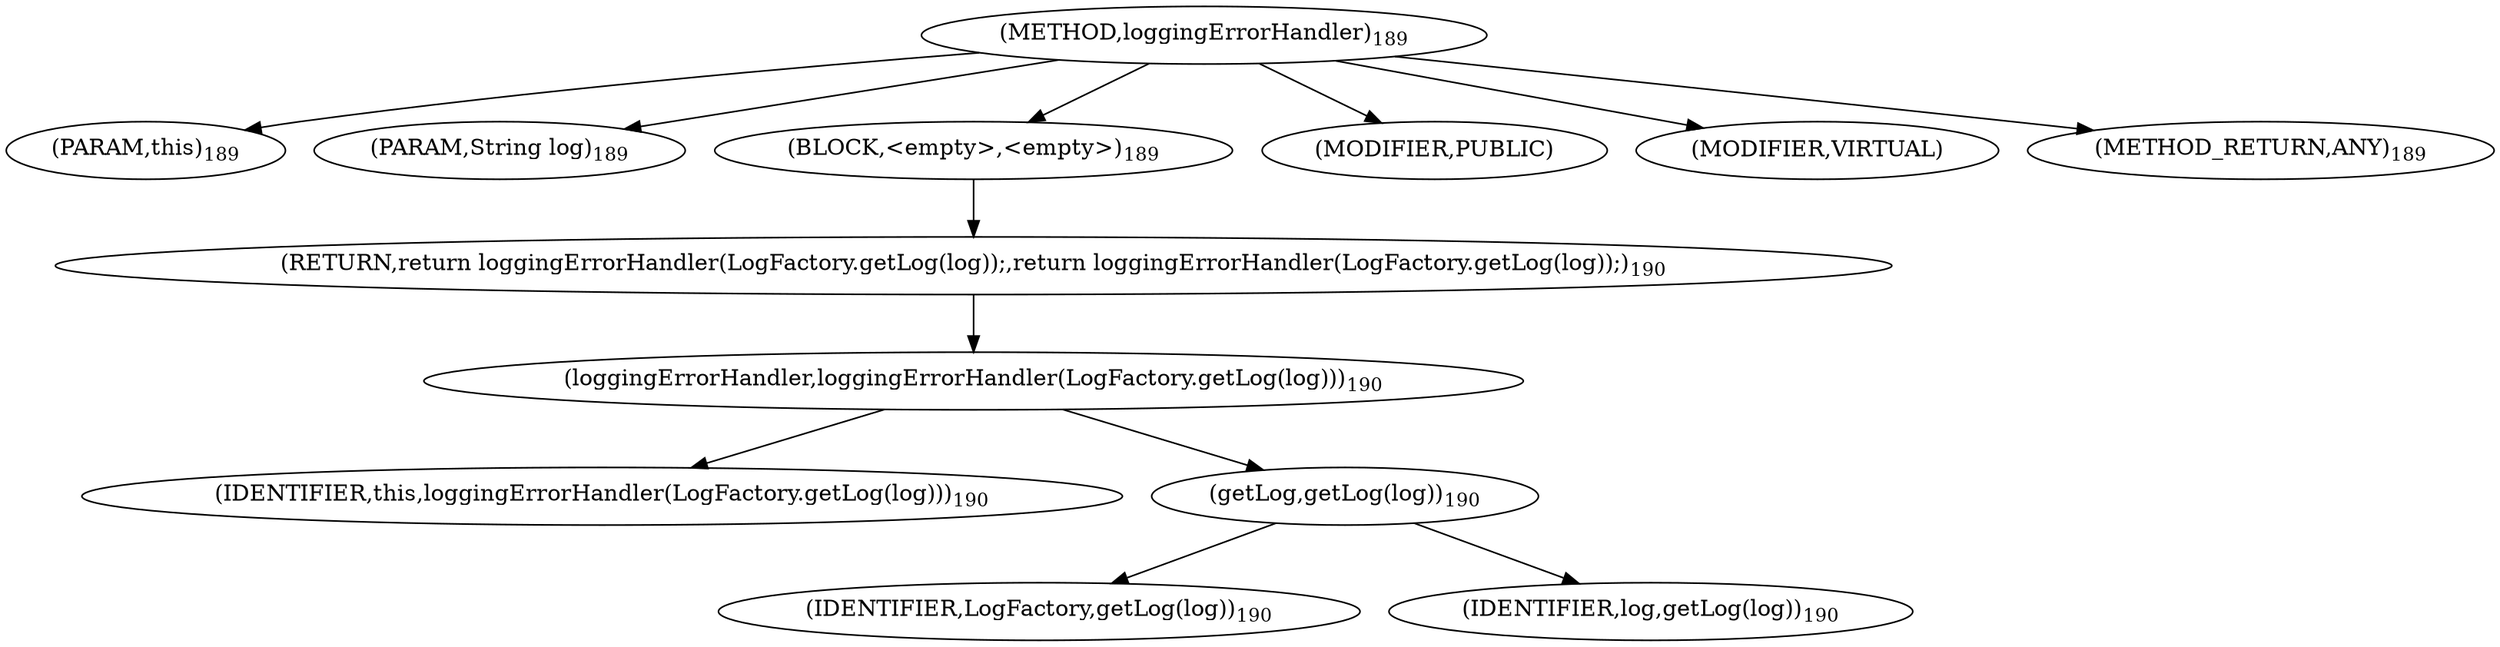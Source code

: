 digraph "loggingErrorHandler" {  
"377" [label = <(METHOD,loggingErrorHandler)<SUB>189</SUB>> ]
"18" [label = <(PARAM,this)<SUB>189</SUB>> ]
"378" [label = <(PARAM,String log)<SUB>189</SUB>> ]
"379" [label = <(BLOCK,&lt;empty&gt;,&lt;empty&gt;)<SUB>189</SUB>> ]
"380" [label = <(RETURN,return loggingErrorHandler(LogFactory.getLog(log));,return loggingErrorHandler(LogFactory.getLog(log));)<SUB>190</SUB>> ]
"381" [label = <(loggingErrorHandler,loggingErrorHandler(LogFactory.getLog(log)))<SUB>190</SUB>> ]
"17" [label = <(IDENTIFIER,this,loggingErrorHandler(LogFactory.getLog(log)))<SUB>190</SUB>> ]
"382" [label = <(getLog,getLog(log))<SUB>190</SUB>> ]
"383" [label = <(IDENTIFIER,LogFactory,getLog(log))<SUB>190</SUB>> ]
"384" [label = <(IDENTIFIER,log,getLog(log))<SUB>190</SUB>> ]
"385" [label = <(MODIFIER,PUBLIC)> ]
"386" [label = <(MODIFIER,VIRTUAL)> ]
"387" [label = <(METHOD_RETURN,ANY)<SUB>189</SUB>> ]
  "377" -> "18" 
  "377" -> "378" 
  "377" -> "379" 
  "377" -> "385" 
  "377" -> "386" 
  "377" -> "387" 
  "379" -> "380" 
  "380" -> "381" 
  "381" -> "17" 
  "381" -> "382" 
  "382" -> "383" 
  "382" -> "384" 
}

